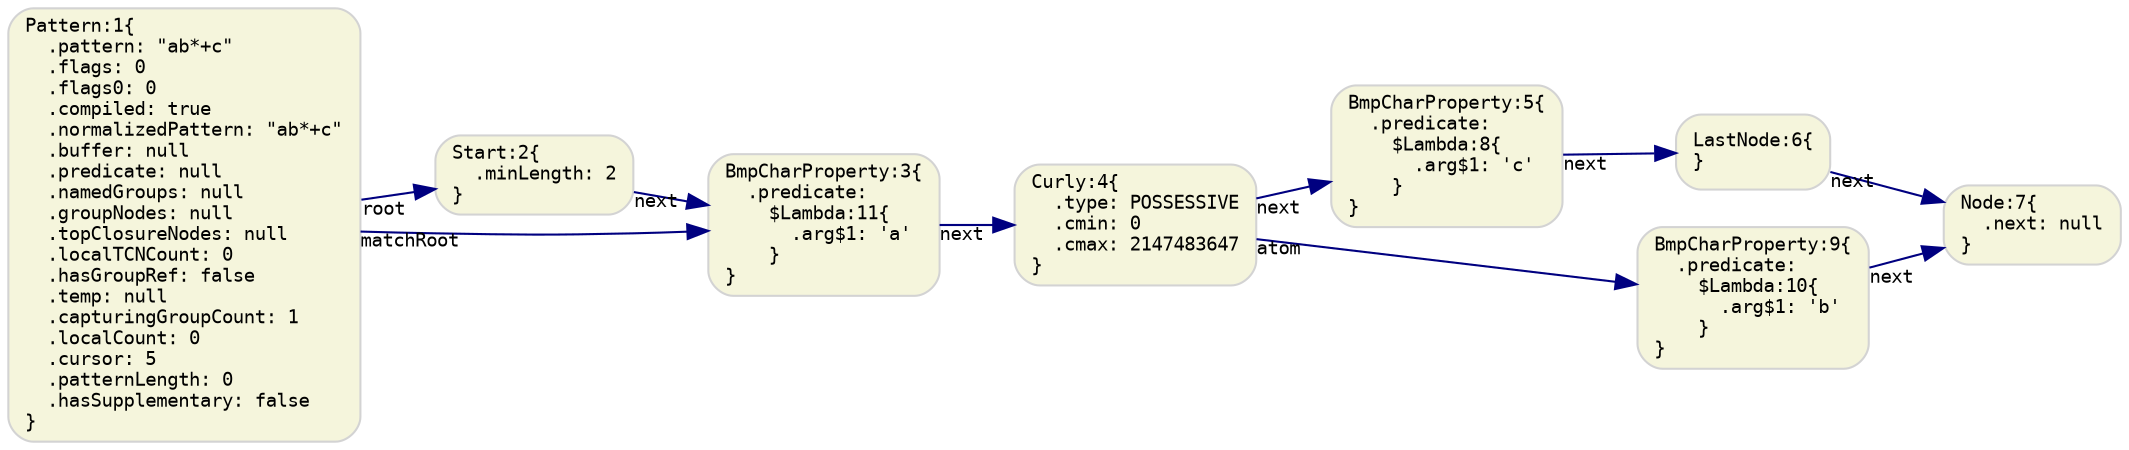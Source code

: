 digraph G {
  rankdir=LR;
  graph [fontname="Monospace", fontsize="11"]

  // default nodes
  node [fontname="Monospace", fontsize="9", shape="box", style="rounded,filled", color="LightGray", fillcolor="Beige"]
  1[ label="Pattern:1\{\l  .pattern: \"ab*+c\"\l  .flags: 0\l  .flags0: 0\l  .compiled: true\l  .normalizedPattern: \"ab*+c\"\l  .buffer: null\l  .predicate: null\l  .namedGroups: null\l  .groupNodes: null\l  .topClosureNodes: null\l  .localTCNCount: 0\l  .hasGroupRef: false\l  .temp: null\l  .capturingGroupCount: 1\l  .localCount: 0\l  .cursor: 5\l  .patternLength: 0\l  .hasSupplementary: false\l\}\l" ]
  2[ label="Start:2\{\l  .minLength: 2\l\}\l" ]
  3[ label="BmpCharProperty:3\{\l  .predicate:\l    $Lambda:11\{\l      .arg$1: 'a'\l    \}\l\}\l" ]
  4[ label="Curly:4\{\l  .type: POSSESSIVE\l  .cmin: 0\l  .cmax: 2147483647\l\}\l" ]
  5[ label="BmpCharProperty:5\{\l  .predicate:\l    $Lambda:8\{\l      .arg$1: 'c'\l    \}\l\}\l" ]
  6[ label="LastNode:6\{\l\}\l" ]
  7[ label="Node:7\{\l  .next: null\l\}\l" ]
  9[ label="BmpCharProperty:9\{\l  .predicate:\l    $Lambda:10\{\l      .arg$1: 'b'\l    \}\l\}\l" ]

  // default edges
  edge [fontname="Monospace", fontsize="9", color="Navy"]
  6 -> 7 [ label="",  taillabel="next" ]
  5 -> 6 [ label="",  taillabel="next" ]
  4 -> 5 [ label="",  taillabel="next" ]
  9 -> 7 [ label="",  taillabel="next" ]
  4 -> 9 [ label="",  taillabel="atom" ]
  3 -> 4 [ label="",  taillabel="next" ]
  2 -> 3 [ label="",  taillabel="next" ]
  1 -> 2 [ label="",  taillabel="root" ]
  1 -> 3 [ label="",  taillabel="matchRoot" ]
}
